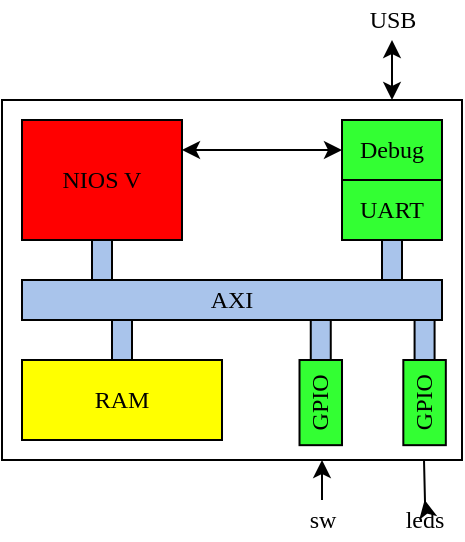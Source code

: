 <mxfile version="16.0.2" type="device"><diagram id="92PhfkgmJESlgyo7Cuis" name="Page-1"><mxGraphModel dx="415" dy="256" grid="1" gridSize="10" guides="1" tooltips="1" connect="1" arrows="1" fold="1" page="1" pageScale="1" pageWidth="1100" pageHeight="1700" math="0" shadow="0"><root><mxCell id="0"/><mxCell id="1" parent="0"/><mxCell id="H0QNRDr6ajqKLBHWdge8-1" value="" style="rounded=0;whiteSpace=wrap;html=1;" vertex="1" parent="1"><mxGeometry x="230" y="70" width="230" height="180" as="geometry"/></mxCell><mxCell id="H0QNRDr6ajqKLBHWdge8-16" style="edgeStyle=orthogonalEdgeStyle;rounded=0;orthogonalLoop=1;jettySize=auto;html=1;entryX=0;entryY=0.5;entryDx=0;entryDy=0;fontFamily=Times New Roman;fontSize=12;startArrow=classic;startFill=1;" edge="1" parent="1" source="H0QNRDr6ajqKLBHWdge8-2" target="H0QNRDr6ajqKLBHWdge8-3"><mxGeometry relative="1" as="geometry"><Array as="points"><mxPoint x="340" y="95"/><mxPoint x="340" y="95"/></Array></mxGeometry></mxCell><mxCell id="H0QNRDr6ajqKLBHWdge8-2" value="&lt;font face=&quot;Times New Roman&quot; style=&quot;font-size: 12px&quot;&gt;NIOS V&lt;/font&gt;" style="rounded=0;whiteSpace=wrap;html=1;fillColor=#FF0000;" vertex="1" parent="1"><mxGeometry x="240" y="80" width="80" height="60" as="geometry"/></mxCell><mxCell id="H0QNRDr6ajqKLBHWdge8-3" value="Debug" style="rounded=0;whiteSpace=wrap;html=1;fontFamily=Times New Roman;fontSize=12;fillColor=#33FF33;" vertex="1" parent="1"><mxGeometry x="400" y="80" width="50" height="30" as="geometry"/></mxCell><mxCell id="H0QNRDr6ajqKLBHWdge8-4" value="UART" style="rounded=0;whiteSpace=wrap;html=1;fontFamily=Times New Roman;fontSize=12;fillColor=#33FF33;" vertex="1" parent="1"><mxGeometry x="400" y="110" width="50" height="30" as="geometry"/></mxCell><mxCell id="H0QNRDr6ajqKLBHWdge8-5" value="AXI" style="rounded=0;whiteSpace=wrap;html=1;fontFamily=Times New Roman;fontSize=12;fillColor=#A9C4EB;" vertex="1" parent="1"><mxGeometry x="240" y="160" width="210" height="20" as="geometry"/></mxCell><mxCell id="H0QNRDr6ajqKLBHWdge8-6" value="RAM" style="rounded=0;whiteSpace=wrap;html=1;fontFamily=Times New Roman;fontSize=12;fillColor=#FFFF00;" vertex="1" parent="1"><mxGeometry x="240" y="200" width="100" height="40" as="geometry"/></mxCell><mxCell id="H0QNRDr6ajqKLBHWdge8-7" value="GPIO" style="rounded=0;whiteSpace=wrap;html=1;fontFamily=Times New Roman;fontSize=12;rotation=-90;fillColor=#33FF33;" vertex="1" parent="1"><mxGeometry x="368.09" y="210.67" width="42.58" height="21.25" as="geometry"/></mxCell><mxCell id="H0QNRDr6ajqKLBHWdge8-23" style="edgeStyle=orthogonalEdgeStyle;rounded=0;orthogonalLoop=1;jettySize=auto;html=1;fontFamily=Times New Roman;fontSize=12;startArrow=none;startFill=0;" edge="1" parent="1" target="H0QNRDr6ajqKLBHWdge8-22"><mxGeometry relative="1" as="geometry"><mxPoint x="441" y="250" as="sourcePoint"/></mxGeometry></mxCell><mxCell id="H0QNRDr6ajqKLBHWdge8-9" value="GPIO" style="rounded=0;whiteSpace=wrap;html=1;fontFamily=Times New Roman;fontSize=12;rotation=-90;fillColor=#33FF33;" vertex="1" parent="1"><mxGeometry x="420" y="210.67" width="42.58" height="21.25" as="geometry"/></mxCell><mxCell id="H0QNRDr6ajqKLBHWdge8-11" value="" style="rounded=0;whiteSpace=wrap;html=1;fontFamily=Times New Roman;fontSize=12;rotation=0;fillColor=#A9C4EB;" vertex="1" parent="1"><mxGeometry x="285" y="180" width="10" height="20" as="geometry"/></mxCell><mxCell id="H0QNRDr6ajqKLBHWdge8-12" value="" style="rounded=0;whiteSpace=wrap;html=1;fontFamily=Times New Roman;fontSize=12;rotation=0;fillColor=#A9C4EB;" vertex="1" parent="1"><mxGeometry x="275" y="140" width="10" height="20" as="geometry"/></mxCell><mxCell id="H0QNRDr6ajqKLBHWdge8-13" value="" style="rounded=0;whiteSpace=wrap;html=1;fontFamily=Times New Roman;fontSize=12;rotation=0;fillColor=#A9C4EB;" vertex="1" parent="1"><mxGeometry x="420" y="140" width="10" height="20" as="geometry"/></mxCell><mxCell id="H0QNRDr6ajqKLBHWdge8-14" value="" style="rounded=0;whiteSpace=wrap;html=1;fontFamily=Times New Roman;fontSize=12;rotation=0;fillColor=#A9C4EB;" vertex="1" parent="1"><mxGeometry x="384.38" y="180" width="10" height="20" as="geometry"/></mxCell><mxCell id="H0QNRDr6ajqKLBHWdge8-15" value="" style="rounded=0;whiteSpace=wrap;html=1;fontFamily=Times New Roman;fontSize=12;rotation=0;fillColor=#A9C4EB;" vertex="1" parent="1"><mxGeometry x="436.29" y="180" width="10" height="20" as="geometry"/></mxCell><mxCell id="H0QNRDr6ajqKLBHWdge8-19" style="edgeStyle=orthogonalEdgeStyle;rounded=0;orthogonalLoop=1;jettySize=auto;html=1;fontFamily=Times New Roman;fontSize=12;startArrow=classic;startFill=1;" edge="1" parent="1" source="H0QNRDr6ajqKLBHWdge8-18"><mxGeometry relative="1" as="geometry"><mxPoint x="425" y="70" as="targetPoint"/></mxGeometry></mxCell><mxCell id="H0QNRDr6ajqKLBHWdge8-18" value="USB" style="text;html=1;align=center;verticalAlign=middle;resizable=0;points=[];autosize=1;strokeColor=none;fillColor=none;fontSize=12;fontFamily=Times New Roman;" vertex="1" parent="1"><mxGeometry x="405" y="20" width="40" height="20" as="geometry"/></mxCell><mxCell id="H0QNRDr6ajqKLBHWdge8-21" style="edgeStyle=orthogonalEdgeStyle;rounded=0;orthogonalLoop=1;jettySize=auto;html=1;entryX=0.696;entryY=1;entryDx=0;entryDy=0;entryPerimeter=0;fontFamily=Times New Roman;fontSize=12;startArrow=none;startFill=0;" edge="1" parent="1" source="H0QNRDr6ajqKLBHWdge8-20" target="H0QNRDr6ajqKLBHWdge8-1"><mxGeometry relative="1" as="geometry"/></mxCell><mxCell id="H0QNRDr6ajqKLBHWdge8-20" value="sw" style="text;html=1;align=center;verticalAlign=middle;resizable=0;points=[];autosize=1;strokeColor=none;fillColor=none;fontSize=12;fontFamily=Times New Roman;" vertex="1" parent="1"><mxGeometry x="375" y="270" width="30" height="20" as="geometry"/></mxCell><mxCell id="H0QNRDr6ajqKLBHWdge8-22" value="leds" style="text;html=1;align=center;verticalAlign=middle;resizable=0;points=[];autosize=1;strokeColor=none;fillColor=none;fontSize=12;fontFamily=Times New Roman;" vertex="1" parent="1"><mxGeometry x="426.29" y="270" width="30" height="20" as="geometry"/></mxCell></root></mxGraphModel></diagram></mxfile>